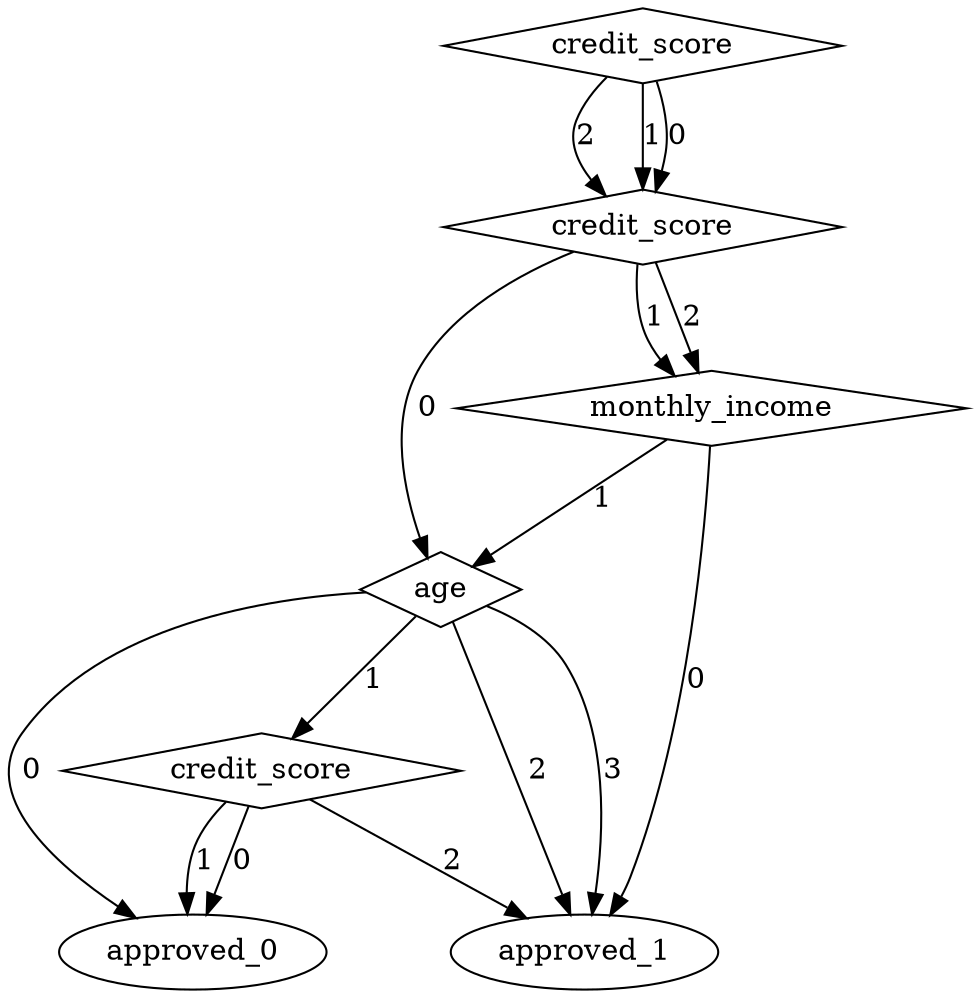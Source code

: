digraph {
node [label=approved_1,style=""] approved_1
node [label=approved_0,style=""] approved_0
node [label=approved_0,style=""] approved_0
node [label=approved_1,style=""] approved_1
node [label=approved_1,style=""] approved_1
node [label=approved_0,style=""] approved_0
node [label=approved_1,style=""] approved_1
node [label=credit_score,shape="diamond",style=""] 4
node [label=age,shape="diamond",style=""] 3
node [label=monthly_income,shape="diamond",style=""] 2
node [label=credit_score,shape="diamond",style=""] 1
node [label=credit_score,shape="diamond",style=""] 0

4 -> approved_1 [label="2"]
4 -> approved_0 [label="1"]
4 -> approved_0 [label="0"]
3 -> approved_1 [label="3"]
3 -> approved_1 [label="2"]
3 -> 4 [label="1"]
3 -> approved_0 [label="0"]
2 -> 3 [label="1"]
2 -> approved_1 [label="0"]
1 -> 2 [label="2"]
1 -> 2 [label="1"]
1 -> 3 [label="0"]
0 -> 1 [label="2"]
0 -> 1 [label="1"]
0 -> 1 [label="0"]
}